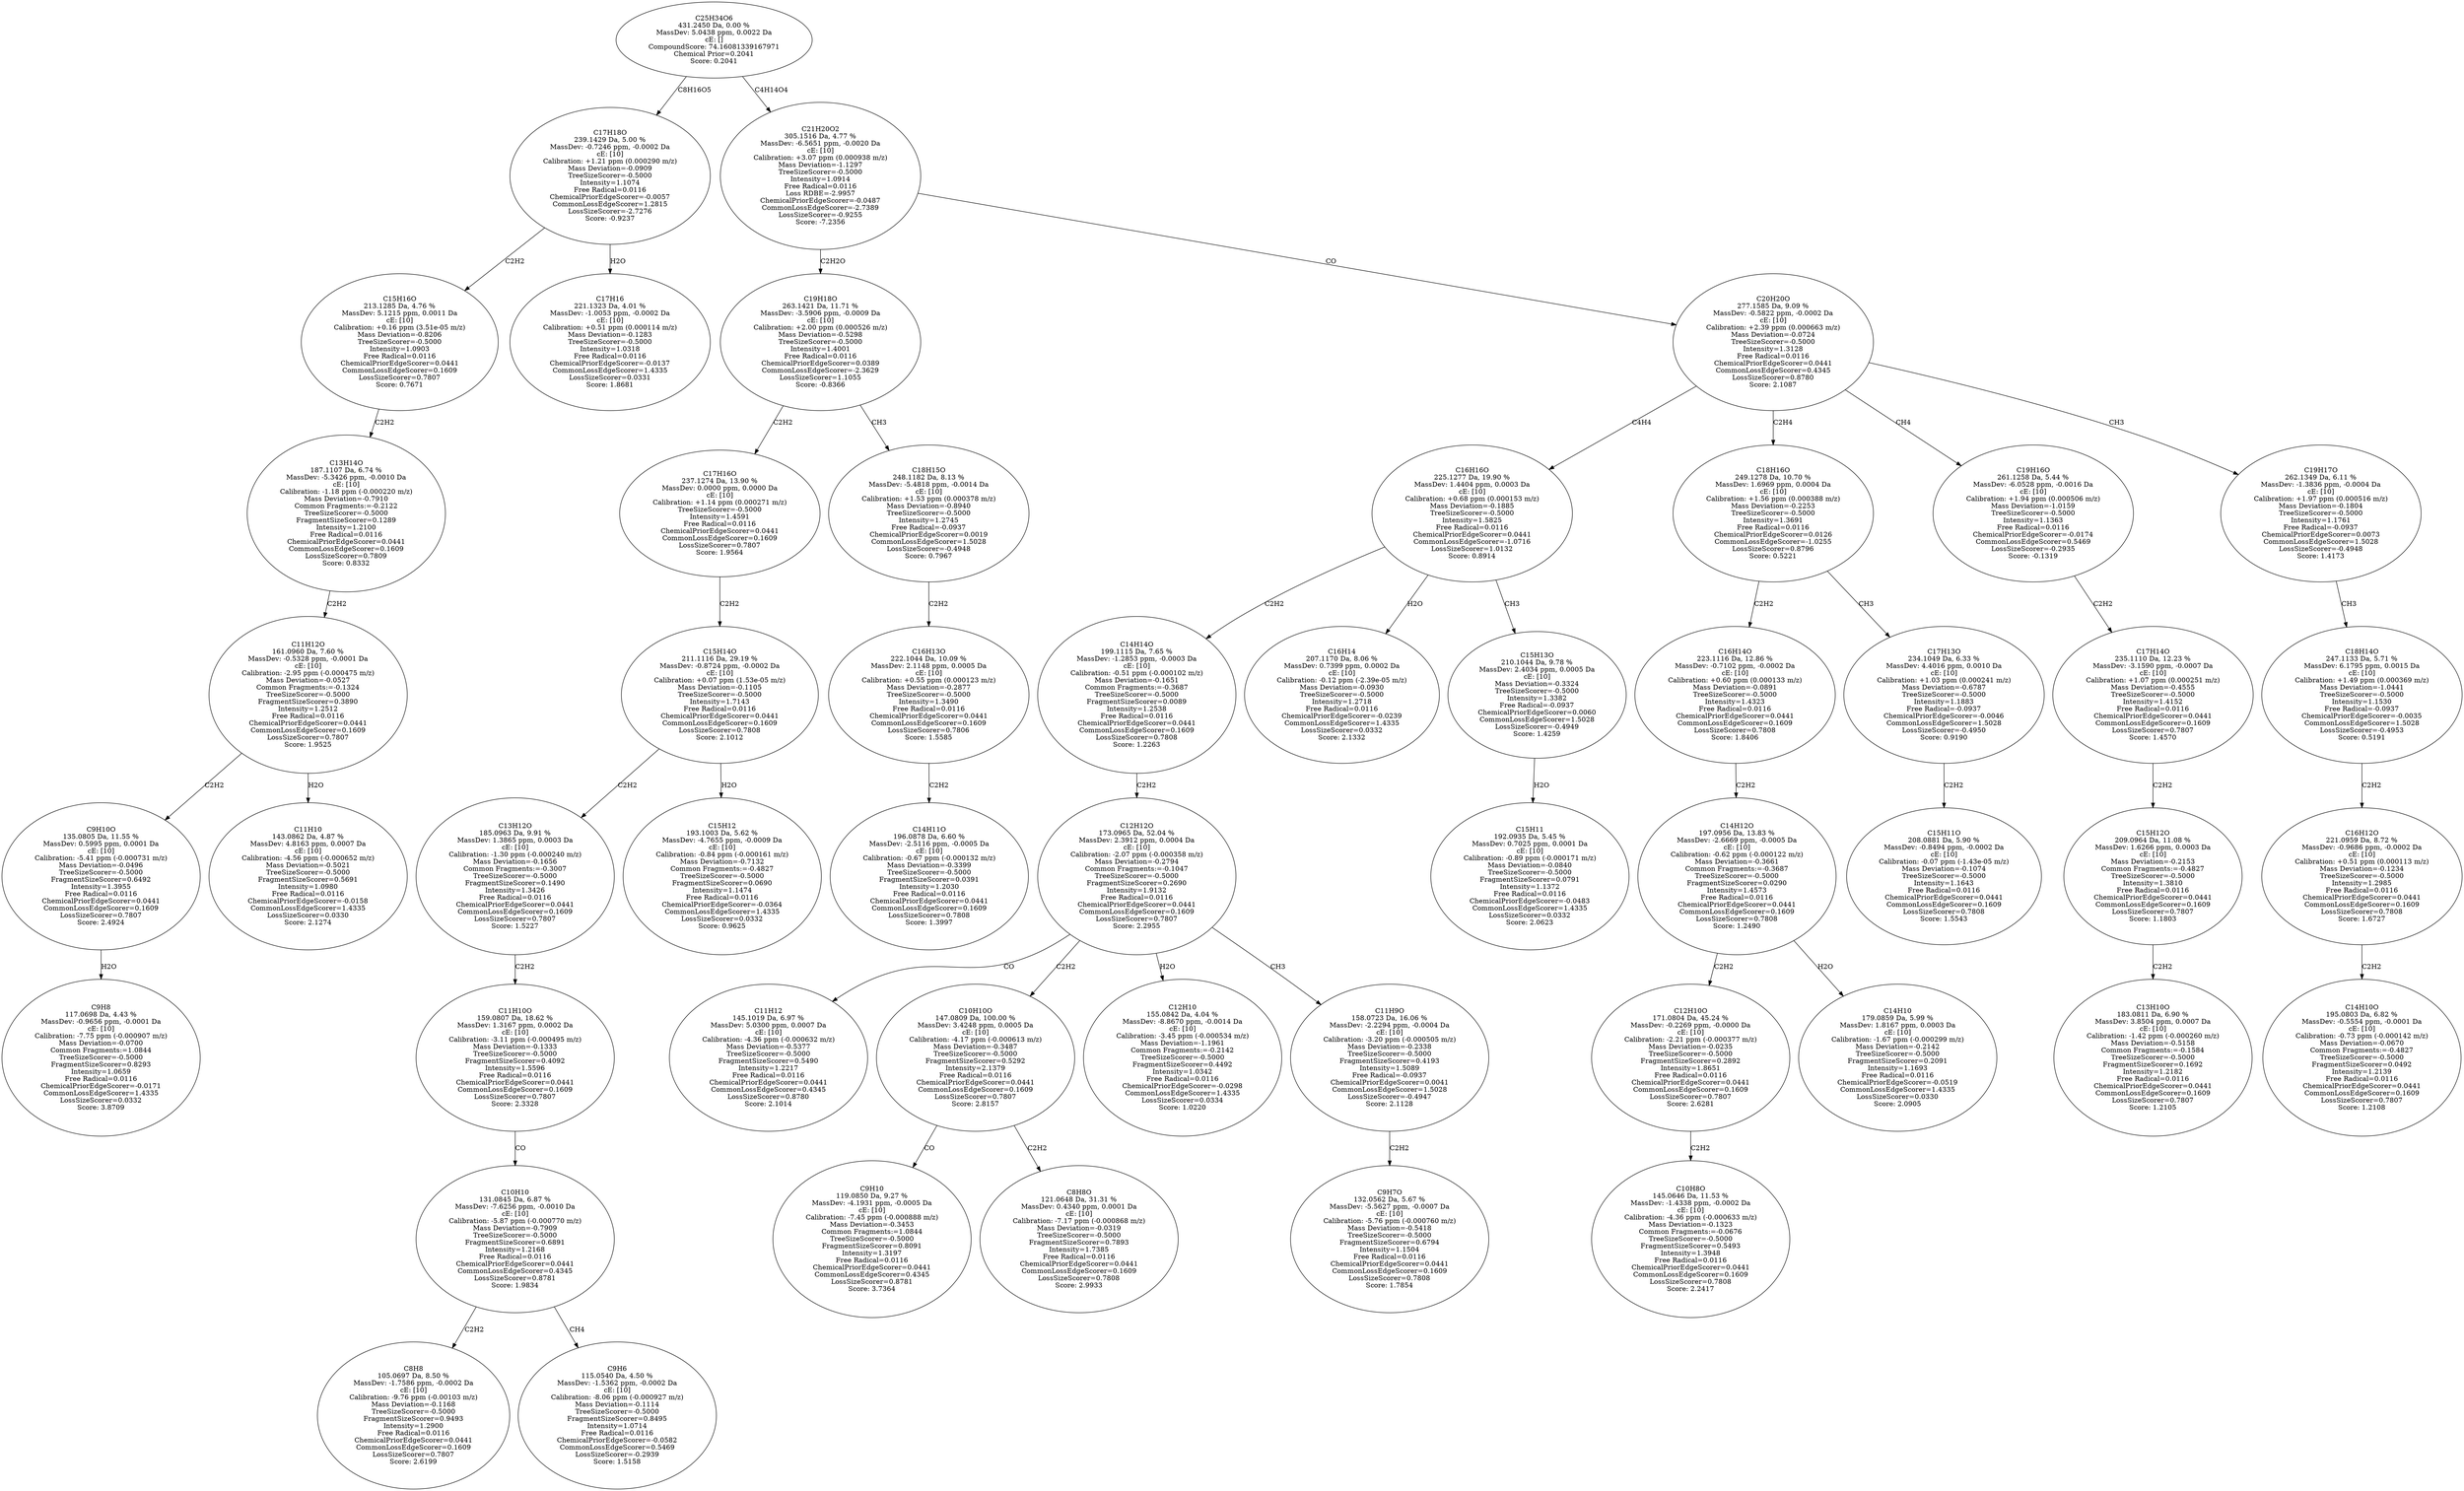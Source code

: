strict digraph {
v1 [label="C9H8\n117.0698 Da, 4.43 %\nMassDev: -0.9656 ppm, -0.0001 Da\ncE: [10]\nCalibration: -7.75 ppm (-0.000907 m/z)\nMass Deviation=-0.0700\nCommon Fragments:=1.0844\nTreeSizeScorer=-0.5000\nFragmentSizeScorer=0.8293\nIntensity=1.0659\nFree Radical=0.0116\nChemicalPriorEdgeScorer=-0.0171\nCommonLossEdgeScorer=1.4335\nLossSizeScorer=0.0332\nScore: 3.8709"];
v2 [label="C9H10O\n135.0805 Da, 11.55 %\nMassDev: 0.5995 ppm, 0.0001 Da\ncE: [10]\nCalibration: -5.41 ppm (-0.000731 m/z)\nMass Deviation=-0.0496\nTreeSizeScorer=-0.5000\nFragmentSizeScorer=0.6492\nIntensity=1.3955\nFree Radical=0.0116\nChemicalPriorEdgeScorer=0.0441\nCommonLossEdgeScorer=0.1609\nLossSizeScorer=0.7807\nScore: 2.4924"];
v3 [label="C11H10\n143.0862 Da, 4.87 %\nMassDev: 4.8163 ppm, 0.0007 Da\ncE: [10]\nCalibration: -4.56 ppm (-0.000652 m/z)\nMass Deviation=-0.5021\nTreeSizeScorer=-0.5000\nFragmentSizeScorer=0.5691\nIntensity=1.0980\nFree Radical=0.0116\nChemicalPriorEdgeScorer=-0.0158\nCommonLossEdgeScorer=1.4335\nLossSizeScorer=0.0330\nScore: 2.1274"];
v4 [label="C11H12O\n161.0960 Da, 7.60 %\nMassDev: -0.5328 ppm, -0.0001 Da\ncE: [10]\nCalibration: -2.95 ppm (-0.000475 m/z)\nMass Deviation=-0.0527\nCommon Fragments:=-0.1324\nTreeSizeScorer=-0.5000\nFragmentSizeScorer=0.3890\nIntensity=1.2512\nFree Radical=0.0116\nChemicalPriorEdgeScorer=0.0441\nCommonLossEdgeScorer=0.1609\nLossSizeScorer=0.7807\nScore: 1.9525"];
v5 [label="C13H14O\n187.1107 Da, 6.74 %\nMassDev: -5.3426 ppm, -0.0010 Da\ncE: [10]\nCalibration: -1.18 ppm (-0.000220 m/z)\nMass Deviation=-0.7910\nCommon Fragments:=-0.2122\nTreeSizeScorer=-0.5000\nFragmentSizeScorer=0.1289\nIntensity=1.2100\nFree Radical=0.0116\nChemicalPriorEdgeScorer=0.0441\nCommonLossEdgeScorer=0.1609\nLossSizeScorer=0.7809\nScore: 0.8332"];
v6 [label="C15H16O\n213.1285 Da, 4.76 %\nMassDev: 5.1215 ppm, 0.0011 Da\ncE: [10]\nCalibration: +0.16 ppm (3.51e-05 m/z)\nMass Deviation=-0.8206\nTreeSizeScorer=-0.5000\nIntensity=1.0903\nFree Radical=0.0116\nChemicalPriorEdgeScorer=0.0441\nCommonLossEdgeScorer=0.1609\nLossSizeScorer=0.7807\nScore: 0.7671"];
v7 [label="C17H16\n221.1323 Da, 4.01 %\nMassDev: -1.0053 ppm, -0.0002 Da\ncE: [10]\nCalibration: +0.51 ppm (0.000114 m/z)\nMass Deviation=-0.1283\nTreeSizeScorer=-0.5000\nIntensity=1.0318\nFree Radical=0.0116\nChemicalPriorEdgeScorer=-0.0137\nCommonLossEdgeScorer=1.4335\nLossSizeScorer=0.0331\nScore: 1.8681"];
v8 [label="C17H18O\n239.1429 Da, 5.00 %\nMassDev: -0.7246 ppm, -0.0002 Da\ncE: [10]\nCalibration: +1.21 ppm (0.000290 m/z)\nMass Deviation=-0.0909\nTreeSizeScorer=-0.5000\nIntensity=1.1074\nFree Radical=0.0116\nChemicalPriorEdgeScorer=-0.0057\nCommonLossEdgeScorer=1.2815\nLossSizeScorer=-2.7276\nScore: -0.9237"];
v9 [label="C8H8\n105.0697 Da, 8.50 %\nMassDev: -1.7586 ppm, -0.0002 Da\ncE: [10]\nCalibration: -9.76 ppm (-0.00103 m/z)\nMass Deviation=-0.1168\nTreeSizeScorer=-0.5000\nFragmentSizeScorer=0.9493\nIntensity=1.2900\nFree Radical=0.0116\nChemicalPriorEdgeScorer=0.0441\nCommonLossEdgeScorer=0.1609\nLossSizeScorer=0.7807\nScore: 2.6199"];
v10 [label="C9H6\n115.0540 Da, 4.50 %\nMassDev: -1.5362 ppm, -0.0002 Da\ncE: [10]\nCalibration: -8.06 ppm (-0.000927 m/z)\nMass Deviation=-0.1114\nTreeSizeScorer=-0.5000\nFragmentSizeScorer=0.8495\nIntensity=1.0714\nFree Radical=0.0116\nChemicalPriorEdgeScorer=-0.0582\nCommonLossEdgeScorer=0.5469\nLossSizeScorer=-0.2939\nScore: 1.5158"];
v11 [label="C10H10\n131.0845 Da, 6.87 %\nMassDev: -7.6256 ppm, -0.0010 Da\ncE: [10]\nCalibration: -5.87 ppm (-0.000770 m/z)\nMass Deviation=-0.7909\nTreeSizeScorer=-0.5000\nFragmentSizeScorer=0.6891\nIntensity=1.2168\nFree Radical=0.0116\nChemicalPriorEdgeScorer=0.0441\nCommonLossEdgeScorer=0.4345\nLossSizeScorer=0.8781\nScore: 1.9834"];
v12 [label="C11H10O\n159.0807 Da, 18.62 %\nMassDev: 1.3167 ppm, 0.0002 Da\ncE: [10]\nCalibration: -3.11 ppm (-0.000495 m/z)\nMass Deviation=-0.1333\nTreeSizeScorer=-0.5000\nFragmentSizeScorer=0.4092\nIntensity=1.5596\nFree Radical=0.0116\nChemicalPriorEdgeScorer=0.0441\nCommonLossEdgeScorer=0.1609\nLossSizeScorer=0.7807\nScore: 2.3328"];
v13 [label="C13H12O\n185.0963 Da, 9.91 %\nMassDev: 1.3865 ppm, 0.0003 Da\ncE: [10]\nCalibration: -1.30 ppm (-0.000240 m/z)\nMass Deviation=-0.1656\nCommon Fragments:=-0.3007\nTreeSizeScorer=-0.5000\nFragmentSizeScorer=0.1490\nIntensity=1.3426\nFree Radical=0.0116\nChemicalPriorEdgeScorer=0.0441\nCommonLossEdgeScorer=0.1609\nLossSizeScorer=0.7807\nScore: 1.5227"];
v14 [label="C15H12\n193.1003 Da, 5.62 %\nMassDev: -4.7655 ppm, -0.0009 Da\ncE: [10]\nCalibration: -0.84 ppm (-0.000161 m/z)\nMass Deviation=-0.7132\nCommon Fragments:=-0.4827\nTreeSizeScorer=-0.5000\nFragmentSizeScorer=0.0690\nIntensity=1.1474\nFree Radical=0.0116\nChemicalPriorEdgeScorer=-0.0364\nCommonLossEdgeScorer=1.4335\nLossSizeScorer=0.0332\nScore: 0.9625"];
v15 [label="C15H14O\n211.1116 Da, 29.19 %\nMassDev: -0.8724 ppm, -0.0002 Da\ncE: [10]\nCalibration: +0.07 ppm (1.53e-05 m/z)\nMass Deviation=-0.1105\nTreeSizeScorer=-0.5000\nIntensity=1.7143\nFree Radical=0.0116\nChemicalPriorEdgeScorer=0.0441\nCommonLossEdgeScorer=0.1609\nLossSizeScorer=0.7808\nScore: 2.1012"];
v16 [label="C17H16O\n237.1274 Da, 13.90 %\nMassDev: 0.0000 ppm, 0.0000 Da\ncE: [10]\nCalibration: +1.14 ppm (0.000271 m/z)\nTreeSizeScorer=-0.5000\nIntensity=1.4591\nFree Radical=0.0116\nChemicalPriorEdgeScorer=0.0441\nCommonLossEdgeScorer=0.1609\nLossSizeScorer=0.7807\nScore: 1.9564"];
v17 [label="C14H11O\n196.0878 Da, 6.60 %\nMassDev: -2.5116 ppm, -0.0005 Da\ncE: [10]\nCalibration: -0.67 ppm (-0.000132 m/z)\nMass Deviation=-0.3399\nTreeSizeScorer=-0.5000\nFragmentSizeScorer=0.0391\nIntensity=1.2030\nFree Radical=0.0116\nChemicalPriorEdgeScorer=0.0441\nCommonLossEdgeScorer=0.1609\nLossSizeScorer=0.7808\nScore: 1.3997"];
v18 [label="C16H13O\n222.1044 Da, 10.09 %\nMassDev: 2.1148 ppm, 0.0005 Da\ncE: [10]\nCalibration: +0.55 ppm (0.000123 m/z)\nMass Deviation=-0.2877\nTreeSizeScorer=-0.5000\nIntensity=1.3490\nFree Radical=0.0116\nChemicalPriorEdgeScorer=0.0441\nCommonLossEdgeScorer=0.1609\nLossSizeScorer=0.7806\nScore: 1.5585"];
v19 [label="C18H15O\n248.1182 Da, 8.13 %\nMassDev: -5.4818 ppm, -0.0014 Da\ncE: [10]\nCalibration: +1.53 ppm (0.000378 m/z)\nMass Deviation=-0.8940\nTreeSizeScorer=-0.5000\nIntensity=1.2745\nFree Radical=-0.0937\nChemicalPriorEdgeScorer=0.0019\nCommonLossEdgeScorer=1.5028\nLossSizeScorer=-0.4948\nScore: 0.7967"];
v20 [label="C19H18O\n263.1421 Da, 11.71 %\nMassDev: -3.5906 ppm, -0.0009 Da\ncE: [10]\nCalibration: +2.00 ppm (0.000526 m/z)\nMass Deviation=-0.5298\nTreeSizeScorer=-0.5000\nIntensity=1.4001\nFree Radical=0.0116\nChemicalPriorEdgeScorer=0.0389\nCommonLossEdgeScorer=-2.3629\nLossSizeScorer=1.1055\nScore: -0.8366"];
v21 [label="C11H12\n145.1019 Da, 6.97 %\nMassDev: 5.0300 ppm, 0.0007 Da\ncE: [10]\nCalibration: -4.36 ppm (-0.000632 m/z)\nMass Deviation=-0.5377\nTreeSizeScorer=-0.5000\nFragmentSizeScorer=0.5490\nIntensity=1.2217\nFree Radical=0.0116\nChemicalPriorEdgeScorer=0.0441\nCommonLossEdgeScorer=0.4345\nLossSizeScorer=0.8780\nScore: 2.1014"];
v22 [label="C9H10\n119.0850 Da, 9.27 %\nMassDev: -4.1931 ppm, -0.0005 Da\ncE: [10]\nCalibration: -7.45 ppm (-0.000888 m/z)\nMass Deviation=-0.3453\nCommon Fragments:=1.0844\nTreeSizeScorer=-0.5000\nFragmentSizeScorer=0.8091\nIntensity=1.3197\nFree Radical=0.0116\nChemicalPriorEdgeScorer=0.0441\nCommonLossEdgeScorer=0.4345\nLossSizeScorer=0.8781\nScore: 3.7364"];
v23 [label="C8H8O\n121.0648 Da, 31.31 %\nMassDev: 0.4340 ppm, 0.0001 Da\ncE: [10]\nCalibration: -7.17 ppm (-0.000868 m/z)\nMass Deviation=-0.0319\nTreeSizeScorer=-0.5000\nFragmentSizeScorer=0.7893\nIntensity=1.7385\nFree Radical=0.0116\nChemicalPriorEdgeScorer=0.0441\nCommonLossEdgeScorer=0.1609\nLossSizeScorer=0.7808\nScore: 2.9933"];
v24 [label="C10H10O\n147.0809 Da, 100.00 %\nMassDev: 3.4248 ppm, 0.0005 Da\ncE: [10]\nCalibration: -4.17 ppm (-0.000613 m/z)\nMass Deviation=-0.3487\nTreeSizeScorer=-0.5000\nFragmentSizeScorer=0.5292\nIntensity=2.1379\nFree Radical=0.0116\nChemicalPriorEdgeScorer=0.0441\nCommonLossEdgeScorer=0.1609\nLossSizeScorer=0.7807\nScore: 2.8157"];
v25 [label="C12H10\n155.0842 Da, 4.04 %\nMassDev: -8.8670 ppm, -0.0014 Da\ncE: [10]\nCalibration: -3.45 ppm (-0.000534 m/z)\nMass Deviation=-1.1961\nCommon Fragments:=-0.2142\nTreeSizeScorer=-0.5000\nFragmentSizeScorer=0.4492\nIntensity=1.0342\nFree Radical=0.0116\nChemicalPriorEdgeScorer=-0.0298\nCommonLossEdgeScorer=1.4335\nLossSizeScorer=0.0334\nScore: 1.0220"];
v26 [label="C9H7O\n132.0562 Da, 5.67 %\nMassDev: -5.5627 ppm, -0.0007 Da\ncE: [10]\nCalibration: -5.76 ppm (-0.000760 m/z)\nMass Deviation=-0.5418\nTreeSizeScorer=-0.5000\nFragmentSizeScorer=0.6794\nIntensity=1.1504\nFree Radical=0.0116\nChemicalPriorEdgeScorer=0.0441\nCommonLossEdgeScorer=0.1609\nLossSizeScorer=0.7808\nScore: 1.7854"];
v27 [label="C11H9O\n158.0723 Da, 16.06 %\nMassDev: -2.2294 ppm, -0.0004 Da\ncE: [10]\nCalibration: -3.20 ppm (-0.000505 m/z)\nMass Deviation=-0.2338\nTreeSizeScorer=-0.5000\nFragmentSizeScorer=0.4193\nIntensity=1.5089\nFree Radical=-0.0937\nChemicalPriorEdgeScorer=0.0041\nCommonLossEdgeScorer=1.5028\nLossSizeScorer=-0.4947\nScore: 2.1128"];
v28 [label="C12H12O\n173.0965 Da, 52.04 %\nMassDev: 2.3912 ppm, 0.0004 Da\ncE: [10]\nCalibration: -2.07 ppm (-0.000358 m/z)\nMass Deviation=-0.2794\nCommon Fragments:=-0.1047\nTreeSizeScorer=-0.5000\nFragmentSizeScorer=0.2690\nIntensity=1.9132\nFree Radical=0.0116\nChemicalPriorEdgeScorer=0.0441\nCommonLossEdgeScorer=0.1609\nLossSizeScorer=0.7807\nScore: 2.2955"];
v29 [label="C14H14O\n199.1115 Da, 7.65 %\nMassDev: -1.2853 ppm, -0.0003 Da\ncE: [10]\nCalibration: -0.51 ppm (-0.000102 m/z)\nMass Deviation=-0.1651\nCommon Fragments:=-0.3687\nTreeSizeScorer=-0.5000\nFragmentSizeScorer=0.0089\nIntensity=1.2538\nFree Radical=0.0116\nChemicalPriorEdgeScorer=0.0441\nCommonLossEdgeScorer=0.1609\nLossSizeScorer=0.7808\nScore: 1.2263"];
v30 [label="C16H14\n207.1170 Da, 8.06 %\nMassDev: 0.7399 ppm, 0.0002 Da\ncE: [10]\nCalibration: -0.12 ppm (-2.39e-05 m/z)\nMass Deviation=-0.0930\nTreeSizeScorer=-0.5000\nIntensity=1.2718\nFree Radical=0.0116\nChemicalPriorEdgeScorer=-0.0239\nCommonLossEdgeScorer=1.4335\nLossSizeScorer=0.0332\nScore: 2.1332"];
v31 [label="C15H11\n192.0935 Da, 5.45 %\nMassDev: 0.7025 ppm, 0.0001 Da\ncE: [10]\nCalibration: -0.89 ppm (-0.000171 m/z)\nMass Deviation=-0.0840\nTreeSizeScorer=-0.5000\nFragmentSizeScorer=0.0791\nIntensity=1.1372\nFree Radical=0.0116\nChemicalPriorEdgeScorer=-0.0483\nCommonLossEdgeScorer=1.4335\nLossSizeScorer=0.0332\nScore: 2.0623"];
v32 [label="C15H13O\n210.1044 Da, 9.78 %\nMassDev: 2.4034 ppm, 0.0005 Da\ncE: [10]\nMass Deviation=-0.3324\nTreeSizeScorer=-0.5000\nIntensity=1.3382\nFree Radical=-0.0937\nChemicalPriorEdgeScorer=0.0060\nCommonLossEdgeScorer=1.5028\nLossSizeScorer=-0.4949\nScore: 1.4259"];
v33 [label="C16H16O\n225.1277 Da, 19.90 %\nMassDev: 1.4404 ppm, 0.0003 Da\ncE: [10]\nCalibration: +0.68 ppm (0.000153 m/z)\nMass Deviation=-0.1885\nTreeSizeScorer=-0.5000\nIntensity=1.5825\nFree Radical=0.0116\nChemicalPriorEdgeScorer=0.0441\nCommonLossEdgeScorer=-1.0716\nLossSizeScorer=1.0132\nScore: 0.8914"];
v34 [label="C10H8O\n145.0646 Da, 11.53 %\nMassDev: -1.4338 ppm, -0.0002 Da\ncE: [10]\nCalibration: -4.36 ppm (-0.000633 m/z)\nMass Deviation=-0.1323\nCommon Fragments:=-0.0676\nTreeSizeScorer=-0.5000\nFragmentSizeScorer=0.5493\nIntensity=1.3948\nFree Radical=0.0116\nChemicalPriorEdgeScorer=0.0441\nCommonLossEdgeScorer=0.1609\nLossSizeScorer=0.7808\nScore: 2.2417"];
v35 [label="C12H10O\n171.0804 Da, 45.24 %\nMassDev: -0.2269 ppm, -0.0000 Da\ncE: [10]\nCalibration: -2.21 ppm (-0.000377 m/z)\nMass Deviation=-0.0235\nTreeSizeScorer=-0.5000\nFragmentSizeScorer=0.2892\nIntensity=1.8651\nFree Radical=0.0116\nChemicalPriorEdgeScorer=0.0441\nCommonLossEdgeScorer=0.1609\nLossSizeScorer=0.7807\nScore: 2.6281"];
v36 [label="C14H10\n179.0859 Da, 5.99 %\nMassDev: 1.8167 ppm, 0.0003 Da\ncE: [10]\nCalibration: -1.67 ppm (-0.000299 m/z)\nMass Deviation=-0.2142\nTreeSizeScorer=-0.5000\nFragmentSizeScorer=0.2091\nIntensity=1.1693\nFree Radical=0.0116\nChemicalPriorEdgeScorer=-0.0519\nCommonLossEdgeScorer=1.4335\nLossSizeScorer=0.0330\nScore: 2.0905"];
v37 [label="C14H12O\n197.0956 Da, 13.83 %\nMassDev: -2.6669 ppm, -0.0005 Da\ncE: [10]\nCalibration: -0.62 ppm (-0.000122 m/z)\nMass Deviation=-0.3661\nCommon Fragments:=-0.3687\nTreeSizeScorer=-0.5000\nFragmentSizeScorer=0.0290\nIntensity=1.4573\nFree Radical=0.0116\nChemicalPriorEdgeScorer=0.0441\nCommonLossEdgeScorer=0.1609\nLossSizeScorer=0.7808\nScore: 1.2490"];
v38 [label="C16H14O\n223.1116 Da, 12.86 %\nMassDev: -0.7102 ppm, -0.0002 Da\ncE: [10]\nCalibration: +0.60 ppm (0.000133 m/z)\nMass Deviation=-0.0891\nTreeSizeScorer=-0.5000\nIntensity=1.4323\nFree Radical=0.0116\nChemicalPriorEdgeScorer=0.0441\nCommonLossEdgeScorer=0.1609\nLossSizeScorer=0.7808\nScore: 1.8406"];
v39 [label="C15H11O\n208.0881 Da, 5.90 %\nMassDev: -0.8494 ppm, -0.0002 Da\ncE: [10]\nCalibration: -0.07 ppm (-1.43e-05 m/z)\nMass Deviation=-0.1074\nTreeSizeScorer=-0.5000\nIntensity=1.1643\nFree Radical=0.0116\nChemicalPriorEdgeScorer=0.0441\nCommonLossEdgeScorer=0.1609\nLossSizeScorer=0.7808\nScore: 1.5543"];
v40 [label="C17H13O\n234.1049 Da, 6.33 %\nMassDev: 4.4016 ppm, 0.0010 Da\ncE: [10]\nCalibration: +1.03 ppm (0.000241 m/z)\nMass Deviation=-0.6787\nTreeSizeScorer=-0.5000\nIntensity=1.1883\nFree Radical=-0.0937\nChemicalPriorEdgeScorer=-0.0046\nCommonLossEdgeScorer=1.5028\nLossSizeScorer=-0.4950\nScore: 0.9190"];
v41 [label="C18H16O\n249.1278 Da, 10.70 %\nMassDev: 1.6969 ppm, 0.0004 Da\ncE: [10]\nCalibration: +1.56 ppm (0.000388 m/z)\nMass Deviation=-0.2253\nTreeSizeScorer=-0.5000\nIntensity=1.3691\nFree Radical=0.0116\nChemicalPriorEdgeScorer=0.0126\nCommonLossEdgeScorer=-1.0255\nLossSizeScorer=0.8796\nScore: 0.5221"];
v42 [label="C13H10O\n183.0811 Da, 6.90 %\nMassDev: 3.8504 ppm, 0.0007 Da\ncE: [10]\nCalibration: -1.42 ppm (-0.000260 m/z)\nMass Deviation=-0.5158\nCommon Fragments:=-0.1584\nTreeSizeScorer=-0.5000\nFragmentSizeScorer=0.1692\nIntensity=1.2182\nFree Radical=0.0116\nChemicalPriorEdgeScorer=0.0441\nCommonLossEdgeScorer=0.1609\nLossSizeScorer=0.7807\nScore: 1.2105"];
v43 [label="C15H12O\n209.0964 Da, 11.08 %\nMassDev: 1.6266 ppm, 0.0003 Da\ncE: [10]\nMass Deviation=-0.2153\nCommon Fragments:=-0.4827\nTreeSizeScorer=-0.5000\nIntensity=1.3810\nFree Radical=0.0116\nChemicalPriorEdgeScorer=0.0441\nCommonLossEdgeScorer=0.1609\nLossSizeScorer=0.7807\nScore: 1.1803"];
v44 [label="C17H14O\n235.1110 Da, 12.23 %\nMassDev: -3.1590 ppm, -0.0007 Da\ncE: [10]\nCalibration: +1.07 ppm (0.000251 m/z)\nMass Deviation=-0.4555\nTreeSizeScorer=-0.5000\nIntensity=1.4152\nFree Radical=0.0116\nChemicalPriorEdgeScorer=0.0441\nCommonLossEdgeScorer=0.1609\nLossSizeScorer=0.7807\nScore: 1.4570"];
v45 [label="C19H16O\n261.1258 Da, 5.44 %\nMassDev: -6.0528 ppm, -0.0016 Da\ncE: [10]\nCalibration: +1.94 ppm (0.000506 m/z)\nMass Deviation=-1.0159\nTreeSizeScorer=-0.5000\nIntensity=1.1363\nFree Radical=0.0116\nChemicalPriorEdgeScorer=-0.0174\nCommonLossEdgeScorer=0.5469\nLossSizeScorer=-0.2935\nScore: -0.1319"];
v46 [label="C14H10O\n195.0803 Da, 6.82 %\nMassDev: -0.5554 ppm, -0.0001 Da\ncE: [10]\nCalibration: -0.73 ppm (-0.000142 m/z)\nMass Deviation=-0.0670\nCommon Fragments:=-0.4827\nTreeSizeScorer=-0.5000\nFragmentSizeScorer=0.0492\nIntensity=1.2139\nFree Radical=0.0116\nChemicalPriorEdgeScorer=0.0441\nCommonLossEdgeScorer=0.1609\nLossSizeScorer=0.7807\nScore: 1.2108"];
v47 [label="C16H12O\n221.0959 Da, 8.72 %\nMassDev: -0.9686 ppm, -0.0002 Da\ncE: [10]\nCalibration: +0.51 ppm (0.000113 m/z)\nMass Deviation=-0.1234\nTreeSizeScorer=-0.5000\nIntensity=1.2985\nFree Radical=0.0116\nChemicalPriorEdgeScorer=0.0441\nCommonLossEdgeScorer=0.1609\nLossSizeScorer=0.7808\nScore: 1.6727"];
v48 [label="C18H14O\n247.1133 Da, 5.71 %\nMassDev: 6.1795 ppm, 0.0015 Da\ncE: [10]\nCalibration: +1.49 ppm (0.000369 m/z)\nMass Deviation=-1.0441\nTreeSizeScorer=-0.5000\nIntensity=1.1530\nFree Radical=-0.0937\nChemicalPriorEdgeScorer=-0.0035\nCommonLossEdgeScorer=1.5028\nLossSizeScorer=-0.4953\nScore: 0.5191"];
v49 [label="C19H17O\n262.1349 Da, 6.11 %\nMassDev: -1.3836 ppm, -0.0004 Da\ncE: [10]\nCalibration: +1.97 ppm (0.000516 m/z)\nMass Deviation=-0.1804\nTreeSizeScorer=-0.5000\nIntensity=1.1761\nFree Radical=-0.0937\nChemicalPriorEdgeScorer=0.0073\nCommonLossEdgeScorer=1.5028\nLossSizeScorer=-0.4948\nScore: 1.4173"];
v50 [label="C20H20O\n277.1585 Da, 9.09 %\nMassDev: -0.5822 ppm, -0.0002 Da\ncE: [10]\nCalibration: +2.39 ppm (0.000663 m/z)\nMass Deviation=-0.0724\nTreeSizeScorer=-0.5000\nIntensity=1.3128\nFree Radical=0.0116\nChemicalPriorEdgeScorer=0.0441\nCommonLossEdgeScorer=0.4345\nLossSizeScorer=0.8780\nScore: 2.1087"];
v51 [label="C21H20O2\n305.1516 Da, 4.77 %\nMassDev: -6.5651 ppm, -0.0020 Da\ncE: [10]\nCalibration: +3.07 ppm (0.000938 m/z)\nMass Deviation=-1.1297\nTreeSizeScorer=-0.5000\nIntensity=1.0914\nFree Radical=0.0116\nLoss RDBE=-2.9957\nChemicalPriorEdgeScorer=-0.0487\nCommonLossEdgeScorer=-2.7389\nLossSizeScorer=-0.9255\nScore: -7.2356"];
v52 [label="C25H34O6\n431.2450 Da, 0.00 %\nMassDev: 5.0438 ppm, 0.0022 Da\ncE: []\nCompoundScore: 74.16081339167971\nChemical Prior=0.2041\nScore: 0.2041"];
v2 -> v1 [label="H2O"];
v4 -> v2 [label="C2H2"];
v4 -> v3 [label="H2O"];
v5 -> v4 [label="C2H2"];
v6 -> v5 [label="C2H2"];
v8 -> v6 [label="C2H2"];
v8 -> v7 [label="H2O"];
v52 -> v8 [label="C8H16O5"];
v11 -> v9 [label="C2H2"];
v11 -> v10 [label="CH4"];
v12 -> v11 [label="CO"];
v13 -> v12 [label="C2H2"];
v15 -> v13 [label="C2H2"];
v15 -> v14 [label="H2O"];
v16 -> v15 [label="C2H2"];
v20 -> v16 [label="C2H2"];
v18 -> v17 [label="C2H2"];
v19 -> v18 [label="C2H2"];
v20 -> v19 [label="CH3"];
v51 -> v20 [label="C2H2O"];
v28 -> v21 [label="CO"];
v24 -> v22 [label="CO"];
v24 -> v23 [label="C2H2"];
v28 -> v24 [label="C2H2"];
v28 -> v25 [label="H2O"];
v27 -> v26 [label="C2H2"];
v28 -> v27 [label="CH3"];
v29 -> v28 [label="C2H2"];
v33 -> v29 [label="C2H2"];
v33 -> v30 [label="H2O"];
v32 -> v31 [label="H2O"];
v33 -> v32 [label="CH3"];
v50 -> v33 [label="C4H4"];
v35 -> v34 [label="C2H2"];
v37 -> v35 [label="C2H2"];
v37 -> v36 [label="H2O"];
v38 -> v37 [label="C2H2"];
v41 -> v38 [label="C2H2"];
v40 -> v39 [label="C2H2"];
v41 -> v40 [label="CH3"];
v50 -> v41 [label="C2H4"];
v43 -> v42 [label="C2H2"];
v44 -> v43 [label="C2H2"];
v45 -> v44 [label="C2H2"];
v50 -> v45 [label="CH4"];
v47 -> v46 [label="C2H2"];
v48 -> v47 [label="C2H2"];
v49 -> v48 [label="CH3"];
v50 -> v49 [label="CH3"];
v51 -> v50 [label="CO"];
v52 -> v51 [label="C4H14O4"];
}